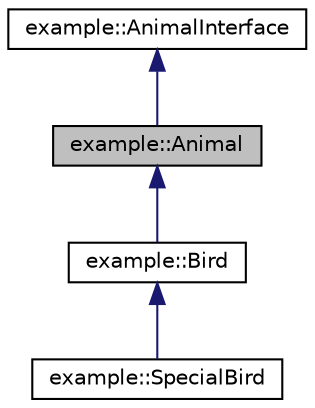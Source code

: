 digraph "example::Animal"
{
  edge [fontname="Helvetica",fontsize="10",labelfontname="Helvetica",labelfontsize="10"];
  node [fontname="Helvetica",fontsize="10",shape=record];
  Node0 [label="example::Animal",height=0.2,width=0.4,color="black", fillcolor="grey75", style="filled", fontcolor="black"];
  Node1 -> Node0 [dir="back",color="midnightblue",fontsize="10",style="solid",fontname="Helvetica"];
  Node1 [label="example::AnimalInterface",height=0.2,width=0.4,color="black", fillcolor="white", style="filled",URL="$classexample_1_1AnimalInterface.html"];
  Node0 -> Node2 [dir="back",color="midnightblue",fontsize="10",style="solid",fontname="Helvetica"];
  Node2 [label="example::Bird",height=0.2,width=0.4,color="black", fillcolor="white", style="filled",URL="$classexample_1_1Bird.html"];
  Node2 -> Node3 [dir="back",color="midnightblue",fontsize="10",style="solid",fontname="Helvetica"];
  Node3 [label="example::SpecialBird",height=0.2,width=0.4,color="black", fillcolor="white", style="filled",URL="$classexample_1_1SpecialBird.html"];
}
